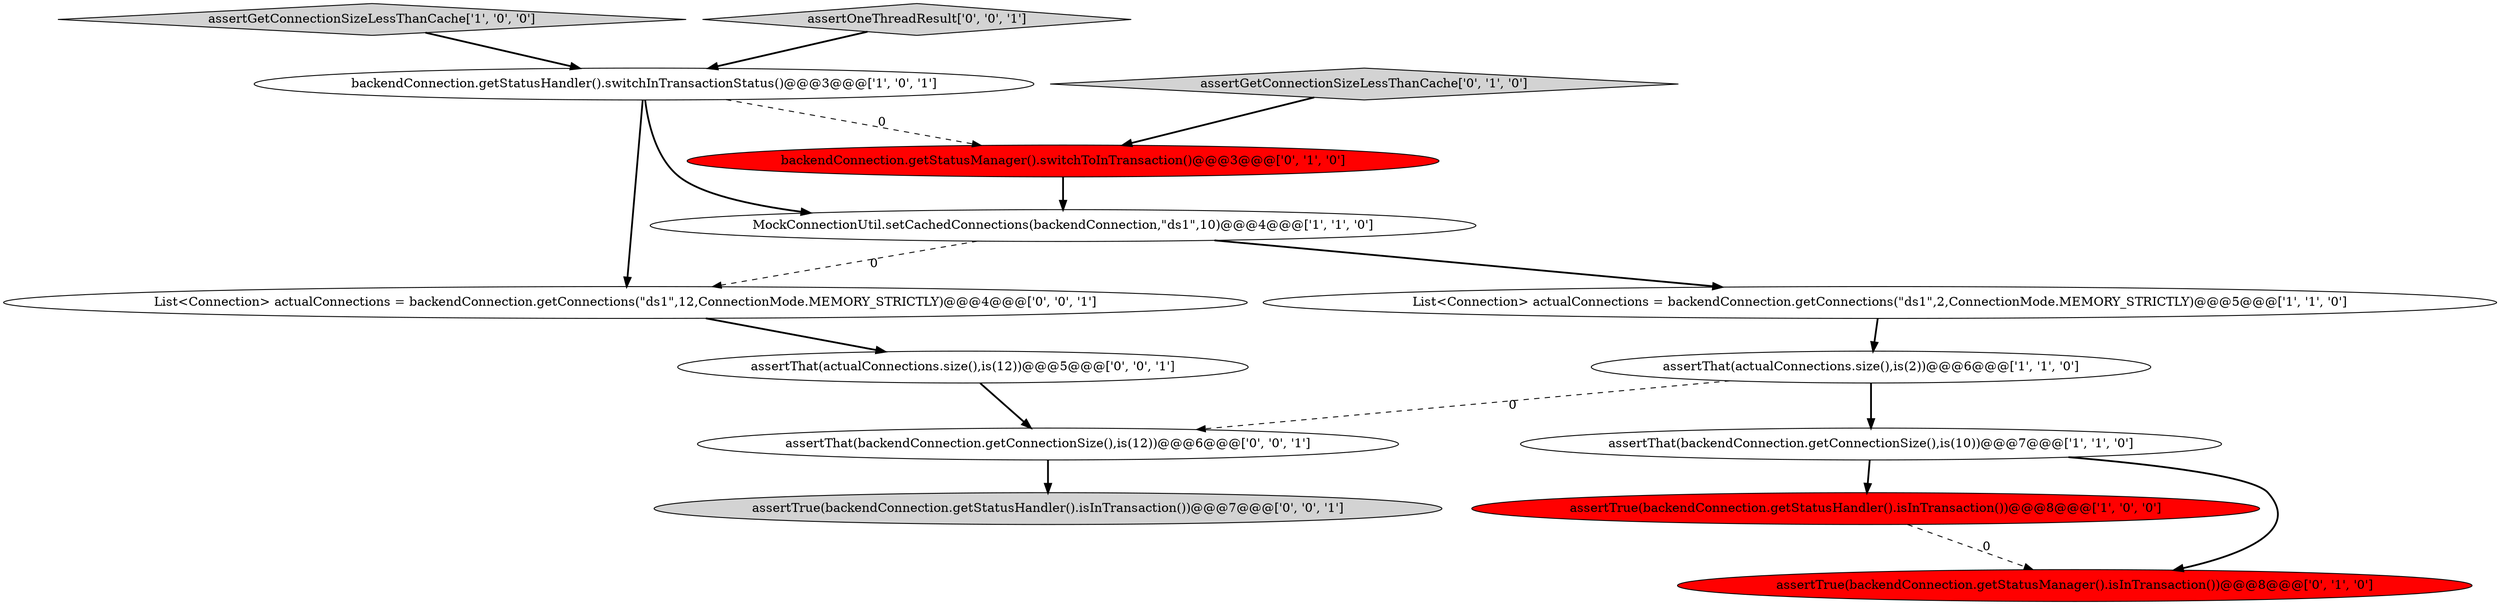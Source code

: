 digraph {
9 [style = filled, label = "assertGetConnectionSizeLessThanCache['0', '1', '0']", fillcolor = lightgray, shape = diamond image = "AAA0AAABBB2BBB"];
5 [style = filled, label = "List<Connection> actualConnections = backendConnection.getConnections(\"ds1\",2,ConnectionMode.MEMORY_STRICTLY)@@@5@@@['1', '1', '0']", fillcolor = white, shape = ellipse image = "AAA0AAABBB1BBB"];
6 [style = filled, label = "assertThat(backendConnection.getConnectionSize(),is(10))@@@7@@@['1', '1', '0']", fillcolor = white, shape = ellipse image = "AAA0AAABBB1BBB"];
13 [style = filled, label = "assertThat(backendConnection.getConnectionSize(),is(12))@@@6@@@['0', '0', '1']", fillcolor = white, shape = ellipse image = "AAA0AAABBB3BBB"];
2 [style = filled, label = "backendConnection.getStatusHandler().switchInTransactionStatus()@@@3@@@['1', '0', '1']", fillcolor = white, shape = ellipse image = "AAA0AAABBB1BBB"];
8 [style = filled, label = "assertTrue(backendConnection.getStatusManager().isInTransaction())@@@8@@@['0', '1', '0']", fillcolor = red, shape = ellipse image = "AAA1AAABBB2BBB"];
10 [style = filled, label = "assertThat(actualConnections.size(),is(12))@@@5@@@['0', '0', '1']", fillcolor = white, shape = ellipse image = "AAA0AAABBB3BBB"];
14 [style = filled, label = "List<Connection> actualConnections = backendConnection.getConnections(\"ds1\",12,ConnectionMode.MEMORY_STRICTLY)@@@4@@@['0', '0', '1']", fillcolor = white, shape = ellipse image = "AAA0AAABBB3BBB"];
7 [style = filled, label = "backendConnection.getStatusManager().switchToInTransaction()@@@3@@@['0', '1', '0']", fillcolor = red, shape = ellipse image = "AAA1AAABBB2BBB"];
1 [style = filled, label = "assertTrue(backendConnection.getStatusHandler().isInTransaction())@@@8@@@['1', '0', '0']", fillcolor = red, shape = ellipse image = "AAA1AAABBB1BBB"];
3 [style = filled, label = "assertGetConnectionSizeLessThanCache['1', '0', '0']", fillcolor = lightgray, shape = diamond image = "AAA0AAABBB1BBB"];
0 [style = filled, label = "assertThat(actualConnections.size(),is(2))@@@6@@@['1', '1', '0']", fillcolor = white, shape = ellipse image = "AAA0AAABBB1BBB"];
11 [style = filled, label = "assertTrue(backendConnection.getStatusHandler().isInTransaction())@@@7@@@['0', '0', '1']", fillcolor = lightgray, shape = ellipse image = "AAA0AAABBB3BBB"];
12 [style = filled, label = "assertOneThreadResult['0', '0', '1']", fillcolor = lightgray, shape = diamond image = "AAA0AAABBB3BBB"];
4 [style = filled, label = "MockConnectionUtil.setCachedConnections(backendConnection,\"ds1\",10)@@@4@@@['1', '1', '0']", fillcolor = white, shape = ellipse image = "AAA0AAABBB1BBB"];
6->1 [style = bold, label=""];
14->10 [style = bold, label=""];
1->8 [style = dashed, label="0"];
12->2 [style = bold, label=""];
4->14 [style = dashed, label="0"];
7->4 [style = bold, label=""];
3->2 [style = bold, label=""];
5->0 [style = bold, label=""];
9->7 [style = bold, label=""];
10->13 [style = bold, label=""];
2->7 [style = dashed, label="0"];
2->4 [style = bold, label=""];
4->5 [style = bold, label=""];
0->6 [style = bold, label=""];
13->11 [style = bold, label=""];
0->13 [style = dashed, label="0"];
2->14 [style = bold, label=""];
6->8 [style = bold, label=""];
}
